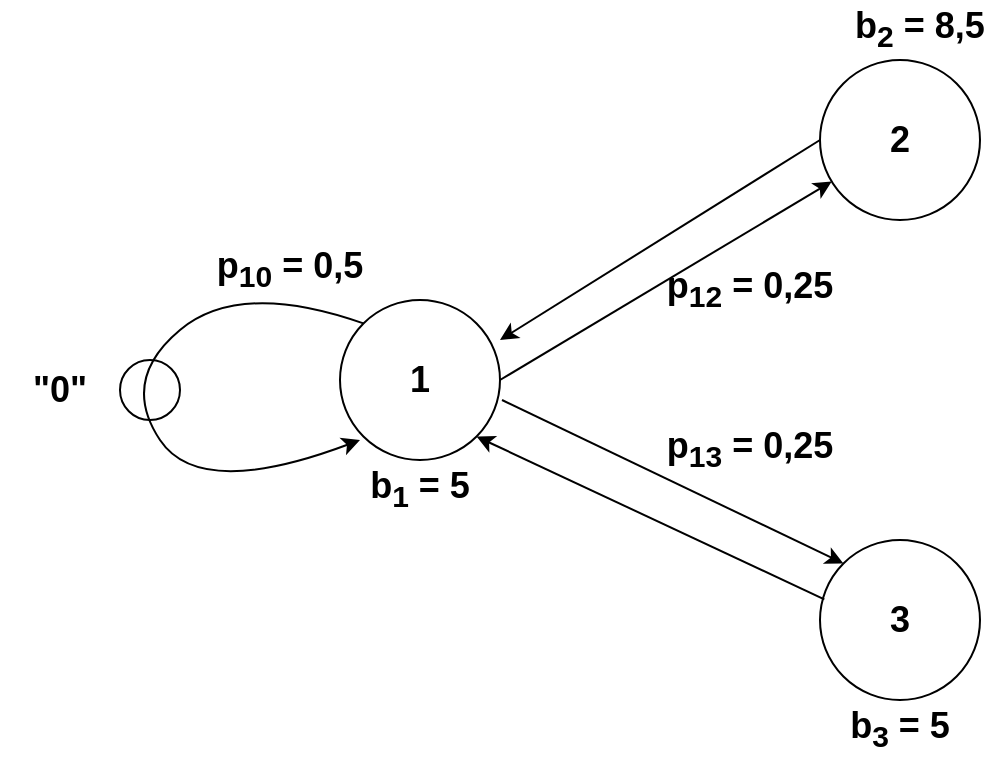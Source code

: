 <mxfile version="25.0.1">
  <diagram id="SjQKlgl5ZIp1Qycj1JTi" name="Страница — 1">
    <mxGraphModel dx="1328" dy="620" grid="1" gridSize="10" guides="1" tooltips="1" connect="1" arrows="1" fold="1" page="0" pageScale="1" pageWidth="827" pageHeight="1169" math="0" shadow="0">
      <root>
        <mxCell id="0" />
        <mxCell id="1" parent="0" />
        <mxCell id="wFXM29YjIk3hriSD8jat-1" value="" style="ellipse;whiteSpace=wrap;html=1;aspect=fixed;" vertex="1" parent="1">
          <mxGeometry x="120" y="320" width="80" height="80" as="geometry" />
        </mxCell>
        <mxCell id="wFXM29YjIk3hriSD8jat-2" value="" style="ellipse;whiteSpace=wrap;html=1;aspect=fixed;" vertex="1" parent="1">
          <mxGeometry x="360" y="200" width="80" height="80" as="geometry" />
        </mxCell>
        <mxCell id="wFXM29YjIk3hriSD8jat-3" value="" style="ellipse;whiteSpace=wrap;html=1;aspect=fixed;" vertex="1" parent="1">
          <mxGeometry x="360" y="440" width="80" height="80" as="geometry" />
        </mxCell>
        <mxCell id="wFXM29YjIk3hriSD8jat-4" value="" style="endArrow=classic;html=1;rounded=0;entryX=0.073;entryY=0.76;entryDx=0;entryDy=0;exitX=1;exitY=0.5;exitDx=0;exitDy=0;entryPerimeter=0;" edge="1" parent="1" source="wFXM29YjIk3hriSD8jat-1" target="wFXM29YjIk3hriSD8jat-2">
          <mxGeometry width="50" height="50" relative="1" as="geometry">
            <mxPoint x="270" y="410" as="sourcePoint" />
            <mxPoint x="320" y="360" as="targetPoint" />
          </mxGeometry>
        </mxCell>
        <mxCell id="wFXM29YjIk3hriSD8jat-5" value="" style="endArrow=classic;html=1;rounded=0;exitX=0;exitY=0.5;exitDx=0;exitDy=0;" edge="1" parent="1" source="wFXM29YjIk3hriSD8jat-2">
          <mxGeometry width="50" height="50" relative="1" as="geometry">
            <mxPoint x="270" y="410" as="sourcePoint" />
            <mxPoint x="200" y="340" as="targetPoint" />
          </mxGeometry>
        </mxCell>
        <mxCell id="wFXM29YjIk3hriSD8jat-7" value="" style="endArrow=classic;html=1;rounded=0;entryX=1;entryY=1;entryDx=0;entryDy=0;exitX=0.027;exitY=0.371;exitDx=0;exitDy=0;exitPerimeter=0;" edge="1" parent="1" source="wFXM29YjIk3hriSD8jat-3" target="wFXM29YjIk3hriSD8jat-1">
          <mxGeometry width="50" height="50" relative="1" as="geometry">
            <mxPoint x="194" y="500" as="sourcePoint" />
            <mxPoint x="360" y="401" as="targetPoint" />
          </mxGeometry>
        </mxCell>
        <mxCell id="wFXM29YjIk3hriSD8jat-8" value="" style="endArrow=classic;html=1;rounded=0;entryX=0;entryY=0;entryDx=0;entryDy=0;" edge="1" parent="1" target="wFXM29YjIk3hriSD8jat-3">
          <mxGeometry width="50" height="50" relative="1" as="geometry">
            <mxPoint x="201" y="370" as="sourcePoint" />
            <mxPoint x="194" y="480" as="targetPoint" />
          </mxGeometry>
        </mxCell>
        <mxCell id="wFXM29YjIk3hriSD8jat-9" value="&lt;b&gt;&lt;font style=&quot;font-size: 18px;&quot;&gt;1&lt;/font&gt;&lt;/b&gt;" style="text;html=1;align=center;verticalAlign=middle;whiteSpace=wrap;rounded=0;" vertex="1" parent="1">
          <mxGeometry x="130" y="345" width="60" height="30" as="geometry" />
        </mxCell>
        <mxCell id="wFXM29YjIk3hriSD8jat-10" value="&lt;b&gt;&lt;font style=&quot;font-size: 18px;&quot;&gt;2&lt;/font&gt;&lt;/b&gt;" style="text;html=1;align=center;verticalAlign=middle;whiteSpace=wrap;rounded=0;" vertex="1" parent="1">
          <mxGeometry x="370" y="225" width="60" height="30" as="geometry" />
        </mxCell>
        <mxCell id="wFXM29YjIk3hriSD8jat-11" value="&lt;span style=&quot;font-size: 18px;&quot;&gt;&lt;b&gt;3&lt;/b&gt;&lt;/span&gt;" style="text;html=1;align=center;verticalAlign=middle;whiteSpace=wrap;rounded=0;" vertex="1" parent="1">
          <mxGeometry x="370" y="465" width="60" height="30" as="geometry" />
        </mxCell>
        <mxCell id="wFXM29YjIk3hriSD8jat-16" value="" style="shape=ellipse;html=1;dashed=0;whiteSpace=wrap;aspect=fixed;perimeter=ellipsePerimeter;" vertex="1" parent="1">
          <mxGeometry x="10" y="350" width="30" height="30" as="geometry" />
        </mxCell>
        <mxCell id="wFXM29YjIk3hriSD8jat-14" value="" style="curved=1;endArrow=classic;html=1;rounded=0;exitX=0;exitY=0;exitDx=0;exitDy=0;" edge="1" parent="1" source="wFXM29YjIk3hriSD8jat-1">
          <mxGeometry width="50" height="50" relative="1" as="geometry">
            <mxPoint x="-60" y="340" as="sourcePoint" />
            <mxPoint x="130" y="390" as="targetPoint" />
            <Array as="points">
              <mxPoint x="70" y="310" />
              <mxPoint x="10" y="360" />
              <mxPoint x="50" y="420" />
            </Array>
          </mxGeometry>
        </mxCell>
        <mxCell id="wFXM29YjIk3hriSD8jat-18" value="&lt;font style=&quot;font-size: 18px;&quot;&gt;&lt;b&gt;&quot;0&quot;&lt;/b&gt;&lt;/font&gt;" style="text;html=1;align=center;verticalAlign=middle;whiteSpace=wrap;rounded=0;" vertex="1" parent="1">
          <mxGeometry x="-50" y="350" width="60" height="30" as="geometry" />
        </mxCell>
        <mxCell id="wFXM29YjIk3hriSD8jat-19" value="&lt;b&gt;&lt;font style=&quot;font-size: 18px;&quot;&gt;p&lt;sub&gt;10&lt;/sub&gt;&amp;nbsp;= 0,5&lt;/font&gt;&lt;/b&gt;" style="text;html=1;align=center;verticalAlign=middle;whiteSpace=wrap;rounded=0;" vertex="1" parent="1">
          <mxGeometry x="50" y="290" width="90" height="30" as="geometry" />
        </mxCell>
        <mxCell id="wFXM29YjIk3hriSD8jat-21" value="&lt;b&gt;&lt;font style=&quot;font-size: 18px;&quot;&gt;p&lt;sub&gt;12&lt;/sub&gt;&amp;nbsp;= 0,25&lt;/font&gt;&lt;/b&gt;" style="text;html=1;align=center;verticalAlign=middle;whiteSpace=wrap;rounded=0;" vertex="1" parent="1">
          <mxGeometry x="280" y="300" width="90" height="30" as="geometry" />
        </mxCell>
        <mxCell id="wFXM29YjIk3hriSD8jat-23" value="&lt;b&gt;&lt;font style=&quot;font-size: 18px;&quot;&gt;p&lt;sub&gt;13&lt;/sub&gt;&amp;nbsp;= 0,25&lt;/font&gt;&lt;/b&gt;" style="text;html=1;align=center;verticalAlign=middle;whiteSpace=wrap;rounded=0;" vertex="1" parent="1">
          <mxGeometry x="280" y="380" width="90" height="30" as="geometry" />
        </mxCell>
        <mxCell id="wFXM29YjIk3hriSD8jat-24" value="&lt;span style=&quot;font-size: 18px;&quot;&gt;&lt;b&gt;b&lt;sub&gt;1&lt;/sub&gt;&amp;nbsp;= 5&lt;/b&gt;&lt;/span&gt;" style="text;html=1;align=center;verticalAlign=middle;whiteSpace=wrap;rounded=0;" vertex="1" parent="1">
          <mxGeometry x="130" y="400" width="60" height="30" as="geometry" />
        </mxCell>
        <mxCell id="wFXM29YjIk3hriSD8jat-25" value="&lt;span style=&quot;font-size: 18px;&quot;&gt;&lt;b&gt;b&lt;sub&gt;2&lt;/sub&gt;&amp;nbsp;= 8,5&lt;/b&gt;&lt;/span&gt;" style="text;html=1;align=center;verticalAlign=middle;whiteSpace=wrap;rounded=0;" vertex="1" parent="1">
          <mxGeometry x="370" y="170" width="80" height="30" as="geometry" />
        </mxCell>
        <mxCell id="wFXM29YjIk3hriSD8jat-26" value="&lt;span style=&quot;font-size: 18px;&quot;&gt;&lt;b&gt;b&lt;sub&gt;3&lt;/sub&gt;&amp;nbsp;= 5&lt;/b&gt;&lt;/span&gt;" style="text;html=1;align=center;verticalAlign=middle;whiteSpace=wrap;rounded=0;" vertex="1" parent="1">
          <mxGeometry x="370" y="520" width="60" height="30" as="geometry" />
        </mxCell>
      </root>
    </mxGraphModel>
  </diagram>
</mxfile>
